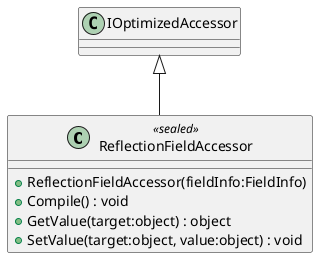 @startuml
class ReflectionFieldAccessor <<sealed>> {
    + ReflectionFieldAccessor(fieldInfo:FieldInfo)
    + Compile() : void
    + GetValue(target:object) : object
    + SetValue(target:object, value:object) : void
}
IOptimizedAccessor <|-- ReflectionFieldAccessor
@enduml
